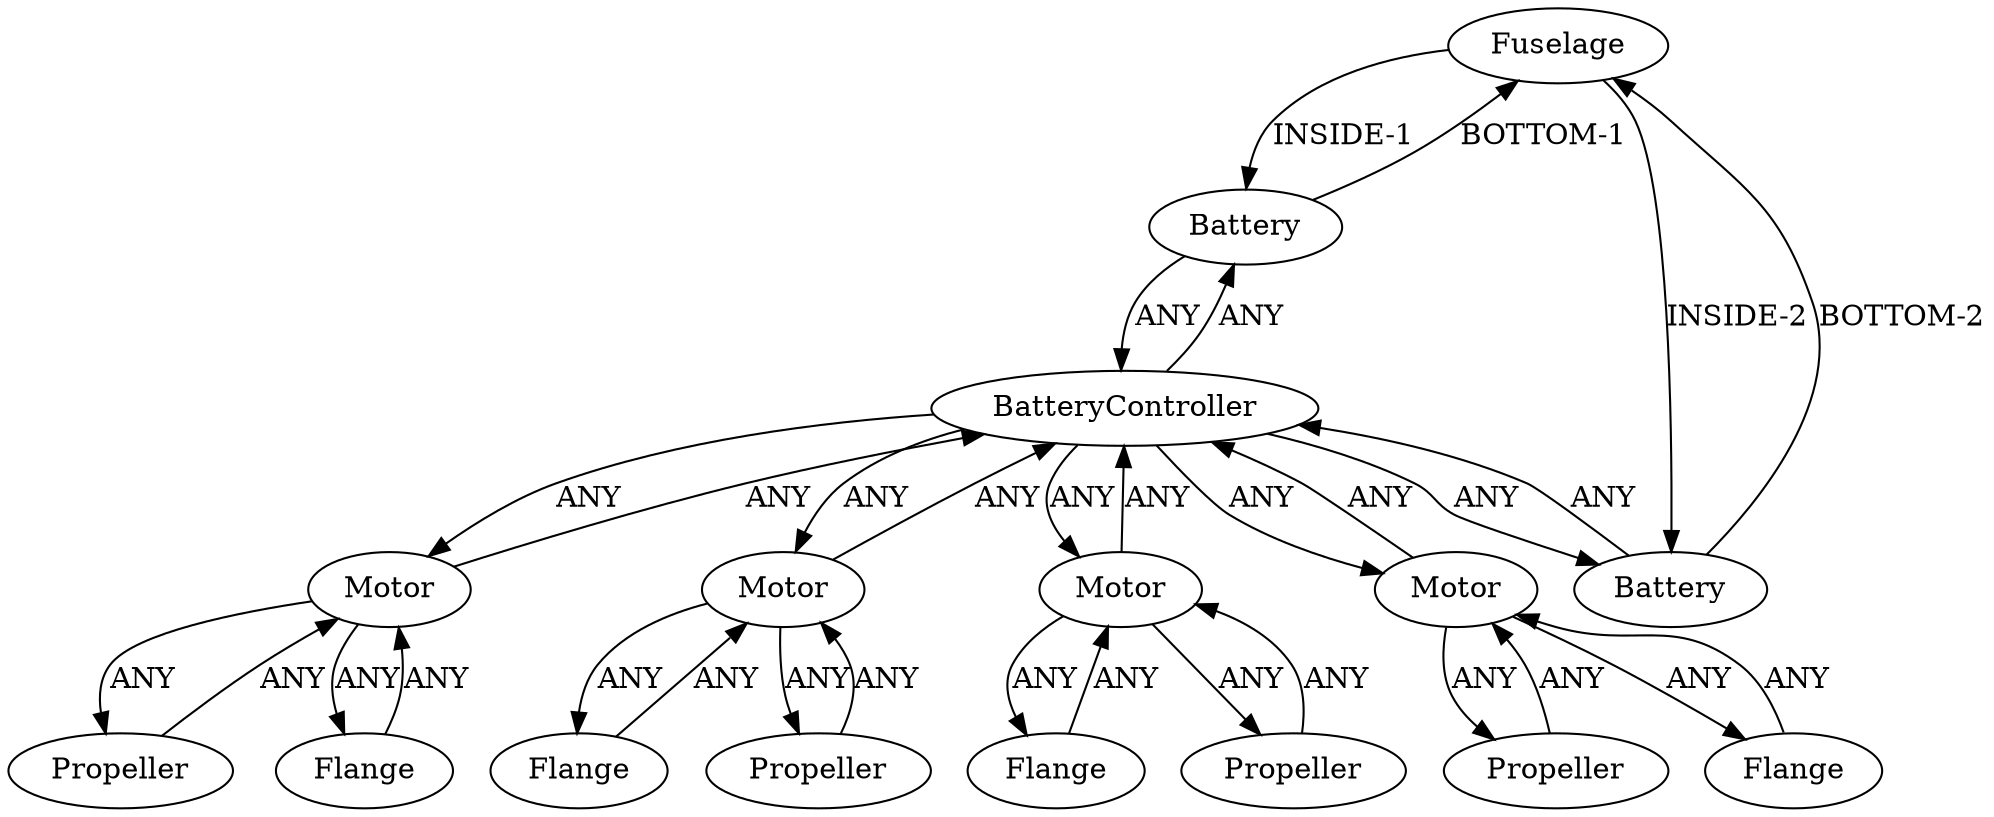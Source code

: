 /* Created by igraph 0.10.2 */
digraph {
  0 [
    instance=Fuselage_instance_1
    label=Fuselage
  ];
  1 [
    instance=Flange_instance_1
    label=Flange
  ];
  2 [
    instance=Motor_instance_1
    label=Motor
  ];
  3 [
    instance=Propeller_instance_1
    label=Propeller
  ];
  4 [
    instance=Flange_instance_2
    label=Flange
  ];
  5 [
    instance=Propeller_instance_2
    label=Propeller
  ];
  6 [
    instance=Motor_instance_2
    label=Motor
  ];
  7 [
    instance=Motor_instance_3
    label=Motor
  ];
  8 [
    instance=Flange_instance_3
    label=Flange
  ];
  9 [
    instance=Propeller_instance_3
    label=Propeller
  ];
  10 [
    instance=Flange_instance_4
    label=Flange
  ];
  11 [
    instance=Battery_instance_1
    label=Battery
  ];
  12 [
    instance=Battery_instance_2
    label=Battery
  ];
  13 [
    instance=Motor_instance_4
    label=Motor
  ];
  14 [
    instance=Propeller_instance_4
    label=Propeller
  ];
  15 [
    instance=BatteryController_instance_1
    label=BatteryController
  ];

  0 -> 11 [
    label="INSIDE-1"
  ];
  0 -> 12 [
    label="INSIDE-2"
  ];
  1 -> 2 [
    label=ANY
  ];
  2 -> 1 [
    label=ANY
  ];
  2 -> 3 [
    label=ANY
  ];
  2 -> 15 [
    label=ANY
  ];
  3 -> 2 [
    label=ANY
  ];
  4 -> 13 [
    label=ANY
  ];
  5 -> 6 [
    label=ANY
  ];
  6 -> 5 [
    label=ANY
  ];
  6 -> 8 [
    label=ANY
  ];
  6 -> 15 [
    label=ANY
  ];
  7 -> 9 [
    label=ANY
  ];
  7 -> 10 [
    label=ANY
  ];
  7 -> 15 [
    label=ANY
  ];
  8 -> 6 [
    label=ANY
  ];
  9 -> 7 [
    label=ANY
  ];
  10 -> 7 [
    label=ANY
  ];
  11 -> 0 [
    label="BOTTOM-1"
  ];
  11 -> 15 [
    label=ANY
  ];
  12 -> 0 [
    label="BOTTOM-2"
  ];
  12 -> 15 [
    label=ANY
  ];
  13 -> 4 [
    label=ANY
  ];
  13 -> 14 [
    label=ANY
  ];
  13 -> 15 [
    label=ANY
  ];
  14 -> 13 [
    label=ANY
  ];
  15 -> 2 [
    label=ANY
  ];
  15 -> 6 [
    label=ANY
  ];
  15 -> 7 [
    label=ANY
  ];
  15 -> 11 [
    label=ANY
  ];
  15 -> 12 [
    label=ANY
  ];
  15 -> 13 [
    label=ANY
  ];
}
